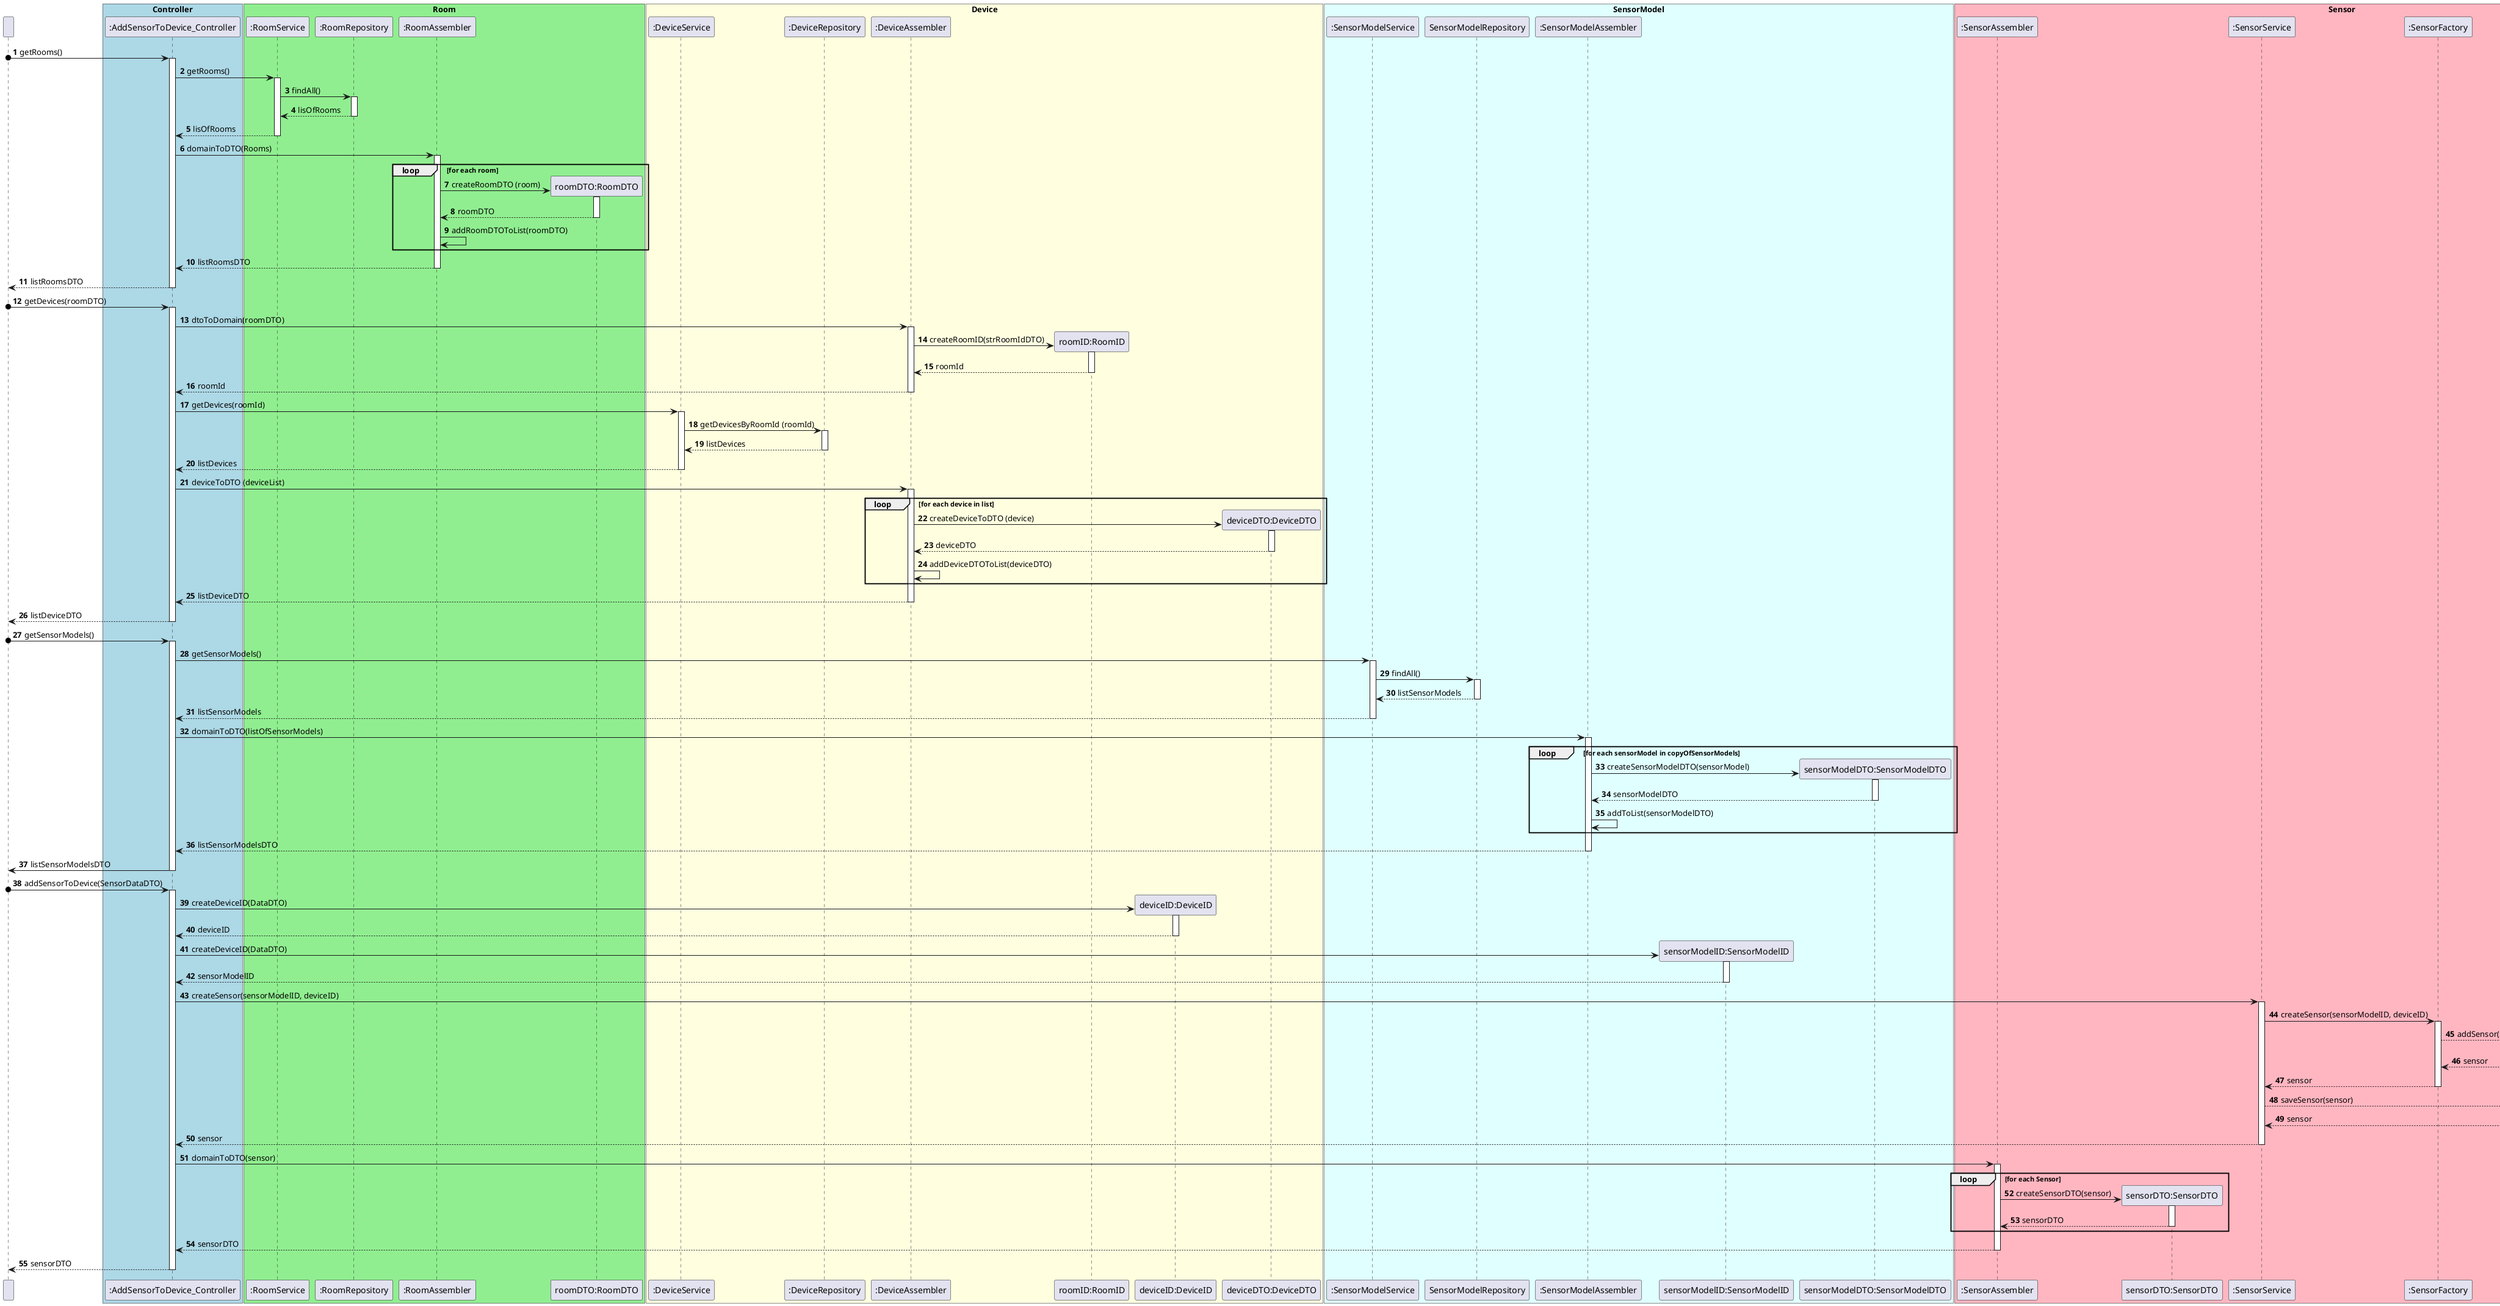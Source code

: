 @startuml
!pragma layout smetana

participant " " as User

box "Controller" #LightBlue
participant ":AddSensorToDevice_Controller" as AddSensorToDevice_Controller
end box

box "Room" #LightGreen
participant ":RoomService" as roomService

participant ":RoomRepository" as RoomRepository

participant ":RoomAssembler" as RoomAssembler

participant "roomDTO:RoomDTO" as RoomDTO
end box

box "Device" #LightYellow
participant ":DeviceService" as DeviceService

participant ":DeviceRepository" as DeviceRepository

participant ":DeviceAssembler" as DeviceAssembler

participant "roomID:RoomID" as RoomID


participant "deviceID:DeviceID" as DeviceID

participant "deviceDTO:DeviceDTO" as DeviceDTO
end box

box "SensorModel" #LightCyan
participant ":SensorModelService" as SensorModelService

participant "SensorModelRepository" as SensorModelRepository

participant ":SensorModelAssembler" as SensorModelAssembler

participant "sensorModelID:SensorModelID" as sensorModelID

participant "sensorModelDTO:SensorModelDTO" as SensorModelDTO
end box

box "Sensor" #LightPink
participant ":SensorAssembler" as SensorAssembler

participant "sensorDTO:SensorDTO" as SensorDTO




participant ":SensorService" as sensorService

participant ":SensorFactory" as SensorFactory

participant "sensor:Sensor" as Sensor

participant ":SensorRepository" as SensorRepository
end box

autonumber

'----------------------------------------------------'

User o-> AddSensorToDevice_Controller: getRooms()

activate AddSensorToDevice_Controller

AddSensorToDevice_Controller -> roomService: getRooms()

activate roomService

roomService -> RoomRepository: findAll()

activate RoomRepository

RoomRepository --> roomService: lisOfRooms

deactivate RoomRepository

roomService --> AddSensorToDevice_Controller: lisOfRooms

deactivate roomService

AddSensorToDevice_Controller -> RoomAssembler: domainToDTO(Rooms)

activate RoomAssembler

loop for each room
    create RoomDTO
    RoomAssembler -> RoomDTO: createRoomDTO (room)
    activate RoomDTO
    RoomDTO --> RoomAssembler: roomDTO
    deactivate RoomDTO
    RoomAssembler -> RoomAssembler: addRoomDTOToList(roomDTO)
end

RoomAssembler --> AddSensorToDevice_Controller: listRoomsDTO

deactivate RoomAssembler

AddSensorToDevice_Controller --> User: listRoomsDTO

deactivate AddSensorToDevice_Controller

'----------------------------------------------------'

User o-> AddSensorToDevice_Controller: getDevices(roomDTO)

activate AddSensorToDevice_Controller


AddSensorToDevice_Controller -> DeviceAssembler : dtoToDomain(roomDTO)

activate DeviceAssembler

create RoomID

DeviceAssembler -> RoomID: createRoomID(strRoomIdDTO)

activate RoomID

RoomID --> DeviceAssembler: roomId

deactivate RoomID

DeviceAssembler --> AddSensorToDevice_Controller: roomId

deactivate DeviceAssembler

AddSensorToDevice_Controller -> DeviceService: getDevices(roomId)

activate DeviceService

DeviceService -> DeviceRepository: getDevicesByRoomId (roomId)

activate DeviceRepository

DeviceRepository --> DeviceService: listDevices

deactivate DeviceRepository

DeviceService --> AddSensorToDevice_Controller: listDevices

deactivate DeviceService

AddSensorToDevice_Controller  -> DeviceAssembler: deviceToDTO (deviceList)

activate DeviceAssembler

loop for each device in list
    create DeviceDTO
    DeviceAssembler -> DeviceDTO: createDeviceToDTO (device)
    activate DeviceDTO
    DeviceDTO --> DeviceAssembler: deviceDTO
    deactivate DeviceDTO
    DeviceAssembler -> DeviceAssembler: addDeviceDTOToList(deviceDTO)
end
DeviceAssembler --> AddSensorToDevice_Controller: listDeviceDTO

deactivate DeviceAssembler

deactivate DeviceService

AddSensorToDevice_Controller --> User : listDeviceDTO

deactivate AddSensorToDevice_Controller

'----------------------------------------------------'

User o-> AddSensorToDevice_Controller: getSensorModels()

activate AddSensorToDevice_Controller

AddSensorToDevice_Controller -> SensorModelService: getSensorModels()

activate SensorModelService

SensorModelService -> SensorModelRepository: findAll()

activate SensorModelRepository

SensorModelRepository --> SensorModelService: listSensorModels

deactivate SensorModelRepository

SensorModelService --> AddSensorToDevice_Controller: listSensorModels

deactivate SensorModelService

AddSensorToDevice_Controller -> SensorModelAssembler: domainToDTO(listOfSensorModels)

activate SensorModelAssembler

loop for each sensorModel in copyOfSensorModels
create SensorModelDTO
SensorModelAssembler -> SensorModelDTO: createSensorModelDTO(sensorModel)
activate SensorModelDTO
SensorModelDTO --> SensorModelAssembler: sensorModelDTO
deactivate SensorModelDTO
SensorModelAssembler -> SensorModelAssembler: addToList(sensorModelDTO)
end

SensorModelAssembler --> AddSensorToDevice_Controller: listSensorModelsDTO

deactivate SensorModelAssembler

AddSensorToDevice_Controller -> User: listSensorModelsDTO

deactivate AddSensorToDevice_Controller

'----------------------------------------------------'

User o-> AddSensorToDevice_Controller: addSensorToDevice(SensorDataDTO)

activate AddSensorToDevice_Controller

create DeviceID

AddSensorToDevice_Controller -> DeviceID: createDeviceID(DataDTO)

activate DeviceID

DeviceID --> AddSensorToDevice_Controller: deviceID

deactivate DeviceID

create sensorModelID

AddSensorToDevice_Controller -> sensorModelID: createDeviceID(DataDTO)

activate sensorModelID

sensorModelID --> AddSensorToDevice_Controller: sensorModelID

deactivate sensorModelID

AddSensorToDevice_Controller -> sensorService: createSensor(sensorModelID, deviceID)

activate sensorService

sensorService -> SensorFactory: createSensor(sensorModelID, deviceID)

activate SensorFactory


create Sensor
SensorFactory --> Sensor: addSensor(Sensor, deviceID)
activate Sensor

Sensor --> SensorFactory: sensor

deactivate Sensor

SensorFactory --> sensorService: sensor

deactivate SensorFactory

sensorService --> SensorRepository: saveSensor(sensor)

activate SensorRepository

SensorRepository --> sensorService: sensor

deactivate SensorRepository

sensorService --> AddSensorToDevice_Controller: sensor

deactivate sensorService

AddSensorToDevice_Controller -> SensorAssembler: domainToDTO(sensor)

activate SensorAssembler

loop for each Sensor
create SensorDTO
SensorAssembler -> SensorDTO: createSensorDTO(sensor)
activate SensorDTO
SensorDTO --> SensorAssembler: sensorDTO
deactivate SensorDTO
end

SensorAssembler --> AddSensorToDevice_Controller : sensorDTO

deactivate SensorAssembler

AddSensorToDevice_Controller --> User: sensorDTO

deactivate AddSensorToDevice_Controller

@enduml